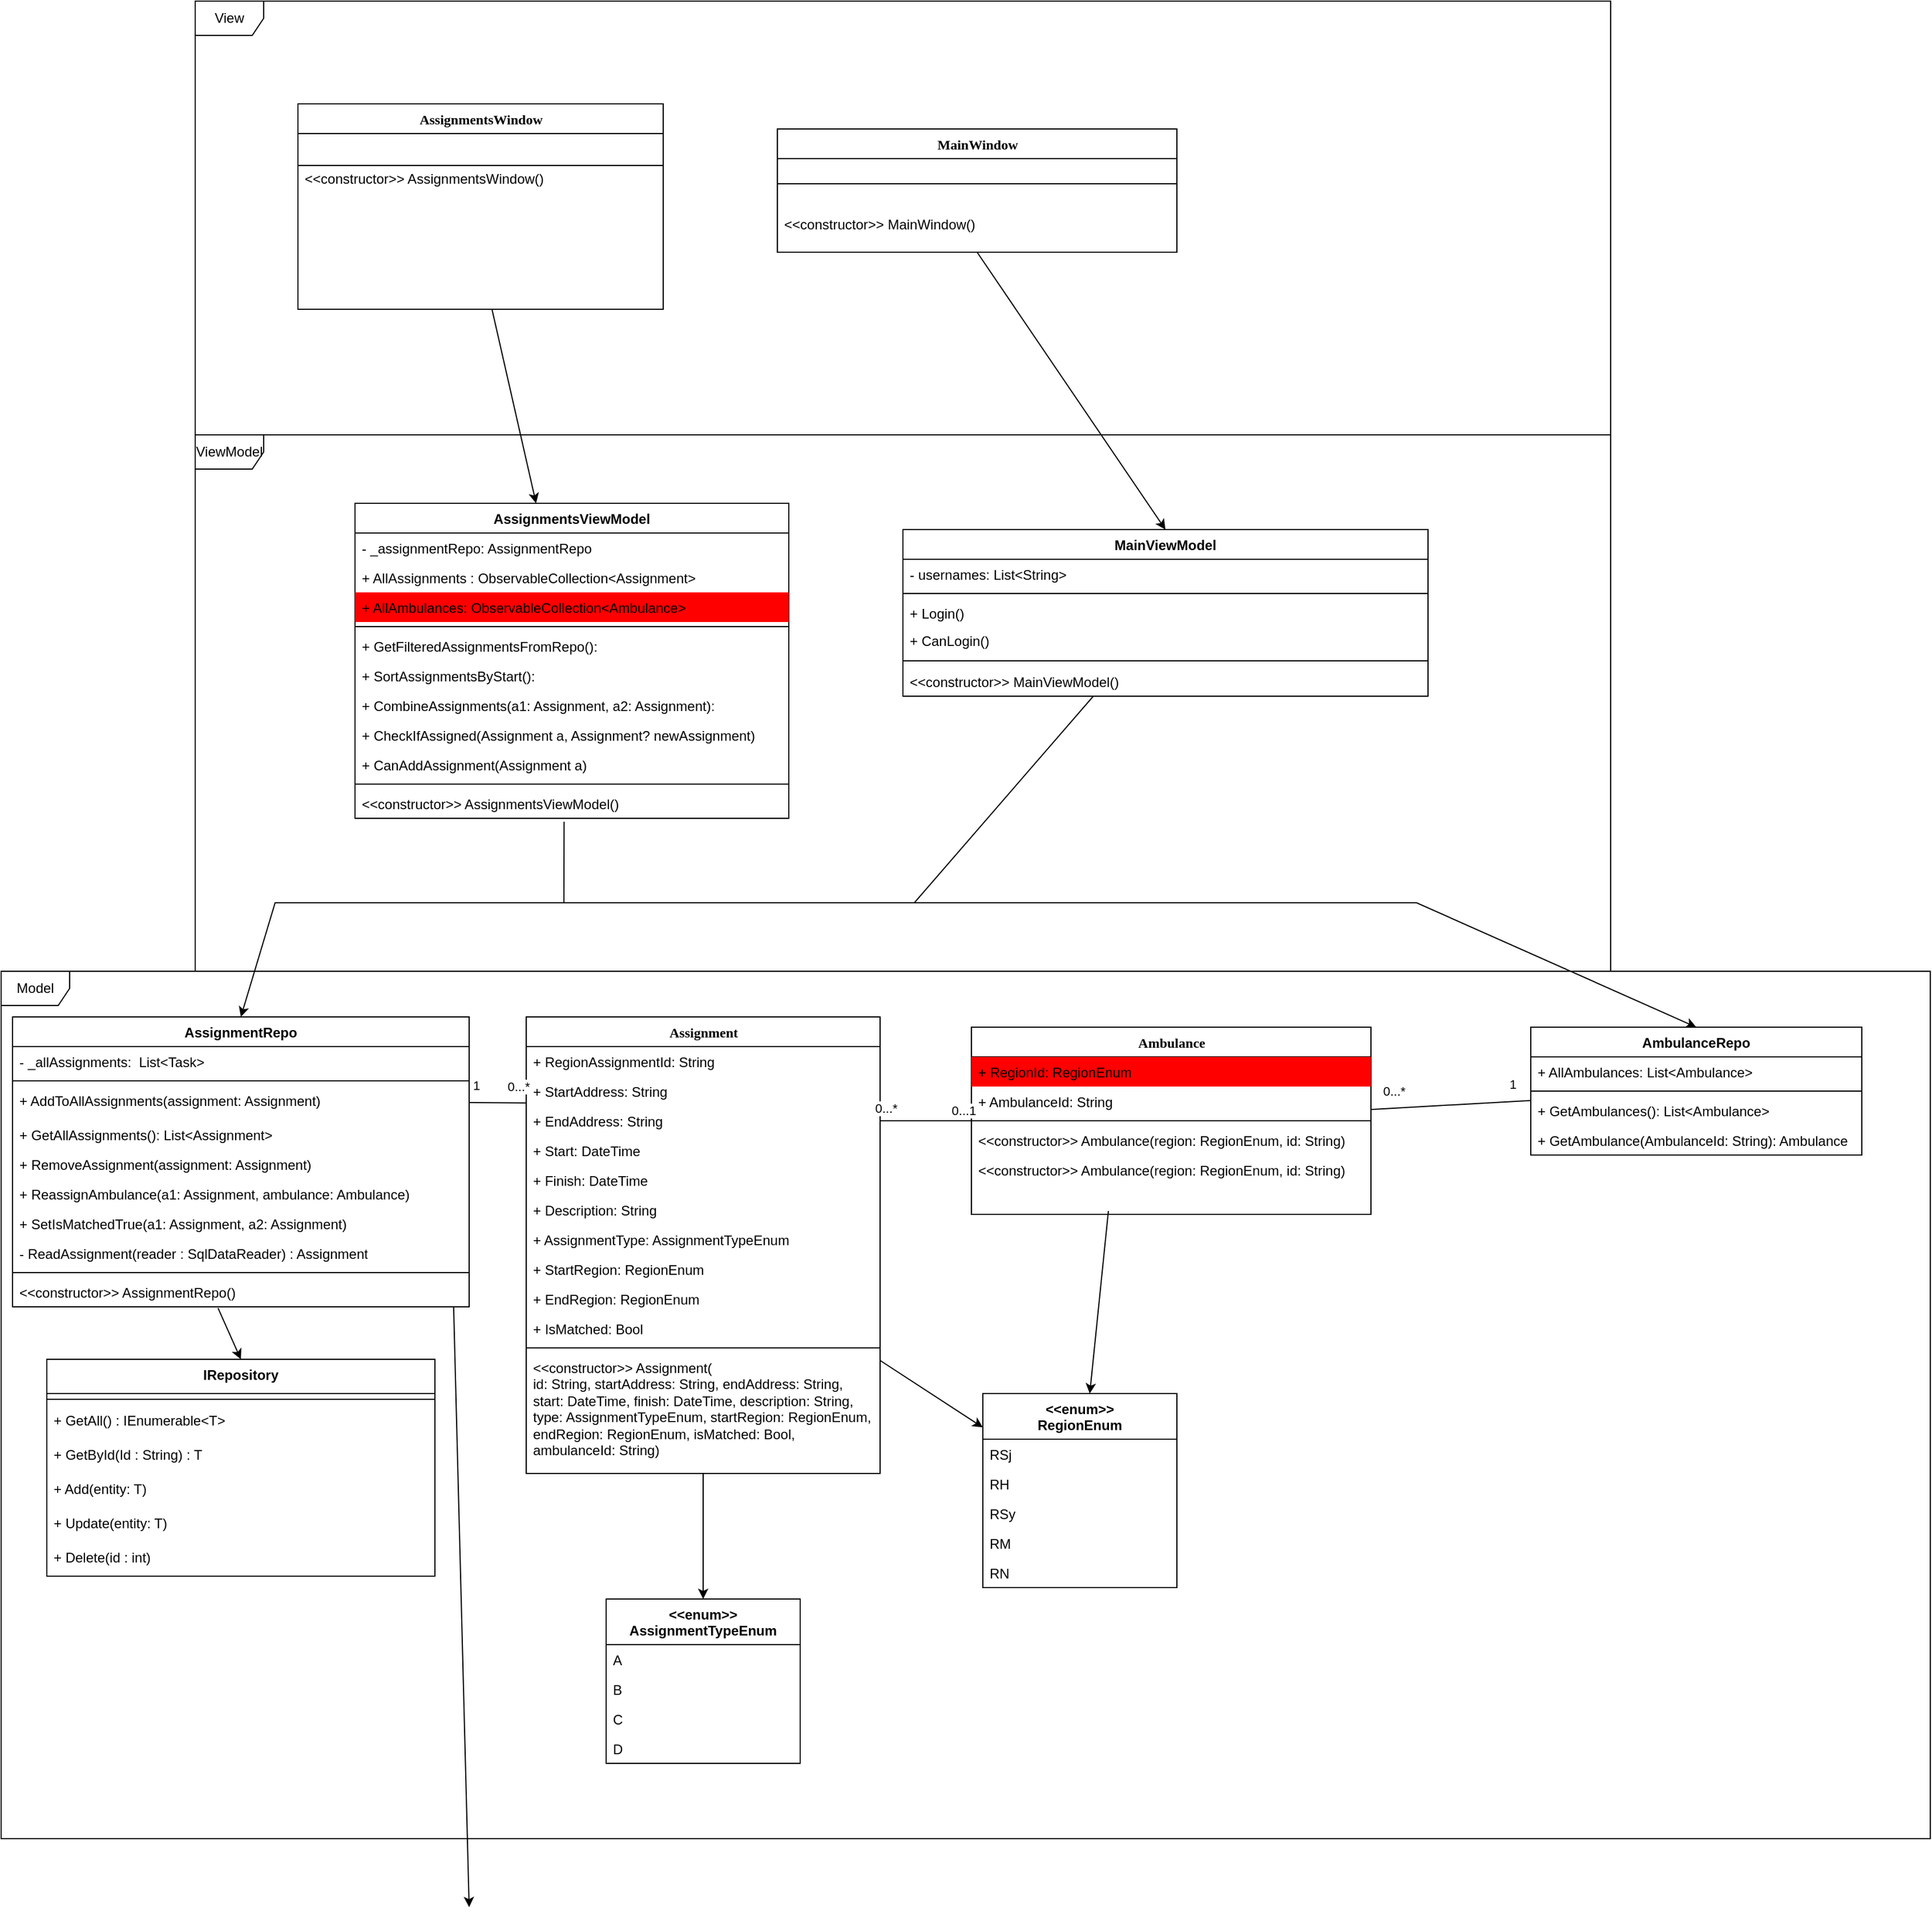 <mxfile version="24.7.14">
  <diagram name="Page-1" id="6133507b-19e7-1e82-6fc7-422aa6c4b21f">
    <mxGraphModel dx="4100" dy="1591" grid="1" gridSize="10" guides="1" tooltips="1" connect="1" arrows="1" fold="1" page="1" pageScale="1" pageWidth="1100" pageHeight="850" background="none" math="0" shadow="0">
      <root>
        <mxCell id="0" />
        <mxCell id="1" parent="0" />
        <object label="&lt;div&gt;AssignmentsWindow&lt;/div&gt;&lt;div&gt;&lt;br&gt;&lt;/div&gt;" AssignmentsWindow="" id="78961159f06e98e8-17">
          <mxCell style="swimlane;html=1;fontStyle=1;align=center;verticalAlign=top;childLayout=stackLayout;horizontal=1;startSize=26;horizontalStack=0;resizeParent=1;resizeLast=0;collapsible=1;marginBottom=0;swimlaneFillColor=#ffffff;rounded=0;shadow=0;comic=0;labelBackgroundColor=none;strokeWidth=1;fillColor=none;fontFamily=Verdana;fontSize=12;movable=1;resizable=1;rotatable=1;deletable=1;editable=1;locked=0;connectable=1;" parent="1" vertex="1">
            <mxGeometry x="20" y="100" width="320" height="180" as="geometry" />
          </mxCell>
        </object>
        <mxCell id="w_FCNFXschIVTDnrTgpB-2" value="&amp;nbsp;" style="text;strokeColor=none;fillColor=none;align=left;verticalAlign=top;spacingLeft=4;spacingRight=4;overflow=hidden;rotatable=0;points=[[0,0.5],[1,0.5]];portConstraint=eastwest;whiteSpace=wrap;html=1;" parent="78961159f06e98e8-17" vertex="1">
          <mxGeometry y="26" width="320" height="26" as="geometry" />
        </mxCell>
        <mxCell id="w_FCNFXschIVTDnrTgpB-6" value="&amp;lt;&amp;lt;constructor&amp;gt;&amp;gt; AssignmentsWindow() " style="text;strokeColor=none;fillColor=none;align=left;verticalAlign=top;spacingLeft=4;spacingRight=4;overflow=hidden;rotatable=0;points=[[0,0.5],[1,0.5]];portConstraint=eastwest;whiteSpace=wrap;html=1;" parent="78961159f06e98e8-17" vertex="1">
          <mxGeometry y="52" width="320" height="26" as="geometry" />
        </mxCell>
        <mxCell id="78961159f06e98e8-43" value="MainWindow" style="swimlane;html=1;fontStyle=1;align=center;verticalAlign=top;childLayout=stackLayout;horizontal=1;startSize=26;horizontalStack=0;resizeParent=1;resizeLast=0;collapsible=1;marginBottom=0;swimlaneFillColor=#ffffff;rounded=0;shadow=0;comic=0;labelBackgroundColor=none;strokeWidth=1;fillColor=none;fontFamily=Verdana;fontSize=12" parent="1" vertex="1">
          <mxGeometry x="440" y="122" width="350" height="108" as="geometry" />
        </mxCell>
        <mxCell id="w_FCNFXschIVTDnrTgpB-13" value="" style="line;strokeWidth=1;fillColor=none;align=left;verticalAlign=middle;spacingTop=-1;spacingLeft=3;spacingRight=3;rotatable=0;labelPosition=right;points=[];portConstraint=eastwest;strokeColor=inherit;" parent="78961159f06e98e8-43" vertex="1">
          <mxGeometry y="26" width="350" height="44" as="geometry" />
        </mxCell>
        <mxCell id="w_FCNFXschIVTDnrTgpB-14" value="&amp;lt;&amp;lt;constructor&amp;gt;&amp;gt; MainWindow() " style="text;strokeColor=none;fillColor=none;align=left;verticalAlign=top;spacingLeft=4;spacingRight=4;overflow=hidden;rotatable=0;points=[[0,0.5],[1,0.5]];portConstraint=eastwest;whiteSpace=wrap;html=1;" parent="78961159f06e98e8-43" vertex="1">
          <mxGeometry y="70" width="350" height="20" as="geometry" />
        </mxCell>
        <mxCell id="78961159f06e98e8-82" value="Ambulance" style="swimlane;html=1;fontStyle=1;align=center;verticalAlign=top;childLayout=stackLayout;horizontal=1;startSize=26;horizontalStack=0;resizeParent=1;resizeLast=0;collapsible=1;marginBottom=0;rounded=0;shadow=0;comic=0;strokeWidth=1;fillColor=none;fontFamily=Verdana;fontSize=12" parent="1" vertex="1">
          <mxGeometry x="610" y="909" width="350" height="164" as="geometry" />
        </mxCell>
        <mxCell id="78961159f06e98e8-84" value="+ RegionId: RegionEnum" style="text;html=1;strokeColor=none;fillColor=red;align=left;verticalAlign=top;spacingLeft=4;spacingRight=4;whiteSpace=wrap;overflow=hidden;rotatable=0;points=[[0,0.5],[1,0.5]];portConstraint=eastwest;" parent="78961159f06e98e8-82" vertex="1">
          <mxGeometry y="26" width="350" height="26" as="geometry" />
        </mxCell>
        <mxCell id="78961159f06e98e8-89" value="+ AmbulanceId: String" style="text;html=1;strokeColor=none;fillColor=none;align=left;verticalAlign=top;spacingLeft=4;spacingRight=4;whiteSpace=wrap;overflow=hidden;rotatable=0;points=[[0,0.5],[1,0.5]];portConstraint=eastwest;" parent="78961159f06e98e8-82" vertex="1">
          <mxGeometry y="52" width="350" height="26" as="geometry" />
        </mxCell>
        <mxCell id="78961159f06e98e8-90" value="" style="line;html=1;strokeWidth=1;fillColor=none;align=left;verticalAlign=middle;spacingTop=-1;spacingLeft=3;spacingRight=3;rotatable=0;labelPosition=right;points=[];portConstraint=eastwest;" parent="78961159f06e98e8-82" vertex="1">
          <mxGeometry y="78" width="350" height="8" as="geometry" />
        </mxCell>
        <mxCell id="pi39ZVfkWH-q8esaPO29-5" value="&amp;lt;&amp;lt;constructor&amp;gt;&amp;gt; Ambulance(region: RegionEnum, id: String)" style="text;strokeColor=none;fillColor=none;align=left;verticalAlign=top;spacingLeft=4;spacingRight=4;overflow=hidden;rotatable=0;points=[[0,0.5],[1,0.5]];portConstraint=eastwest;whiteSpace=wrap;html=1;" parent="78961159f06e98e8-82" vertex="1">
          <mxGeometry y="86" width="350" height="26" as="geometry" />
        </mxCell>
        <mxCell id="ruRPyzoUIk_TEETxhgX9-21" value="&amp;lt;&amp;lt;constructor&amp;gt;&amp;gt; Ambulance(region: RegionEnum, id: String)" style="text;strokeColor=none;fillColor=none;align=left;verticalAlign=top;spacingLeft=4;spacingRight=4;overflow=hidden;rotatable=0;points=[[0,0.5],[1,0.5]];portConstraint=eastwest;whiteSpace=wrap;html=1;" vertex="1" parent="78961159f06e98e8-82">
          <mxGeometry y="112" width="350" height="26" as="geometry" />
        </mxCell>
        <mxCell id="78961159f06e98e8-108" value="Assignment" style="swimlane;html=1;fontStyle=1;align=center;verticalAlign=top;childLayout=stackLayout;horizontal=1;startSize=26;horizontalStack=0;resizeParent=1;resizeLast=0;collapsible=1;marginBottom=0;swimlaneFillColor=#ffffff;rounded=0;shadow=0;comic=0;labelBackgroundColor=none;strokeWidth=1;fillColor=none;fontFamily=Verdana;fontSize=12" parent="1" vertex="1">
          <mxGeometry x="220" y="900" width="310" height="400" as="geometry" />
        </mxCell>
        <mxCell id="78961159f06e98e8-109" value="+ RegionAssignmentId: String" style="text;html=1;strokeColor=none;fillColor=none;align=left;verticalAlign=top;spacingLeft=4;spacingRight=4;whiteSpace=wrap;overflow=hidden;rotatable=0;points=[[0,0.5],[1,0.5]];portConstraint=eastwest;" parent="78961159f06e98e8-108" vertex="1">
          <mxGeometry y="26" width="310" height="26" as="geometry" />
        </mxCell>
        <mxCell id="78961159f06e98e8-110" value="+ StartAddress: String" style="text;html=1;strokeColor=none;fillColor=none;align=left;verticalAlign=top;spacingLeft=4;spacingRight=4;whiteSpace=wrap;overflow=hidden;rotatable=0;points=[[0,0.5],[1,0.5]];portConstraint=eastwest;" parent="78961159f06e98e8-108" vertex="1">
          <mxGeometry y="52" width="310" height="26" as="geometry" />
        </mxCell>
        <mxCell id="wk8aedMz6wveuseHpSyb-9" value="+ EndAddress: String" style="text;html=1;strokeColor=none;fillColor=none;align=left;verticalAlign=top;spacingLeft=4;spacingRight=4;whiteSpace=wrap;overflow=hidden;rotatable=0;points=[[0,0.5],[1,0.5]];portConstraint=eastwest;" parent="78961159f06e98e8-108" vertex="1">
          <mxGeometry y="78" width="310" height="26" as="geometry" />
        </mxCell>
        <mxCell id="wk8aedMz6wveuseHpSyb-10" value="+ Start: DateTime" style="text;html=1;strokeColor=none;fillColor=none;align=left;verticalAlign=top;spacingLeft=4;spacingRight=4;whiteSpace=wrap;overflow=hidden;rotatable=0;points=[[0,0.5],[1,0.5]];portConstraint=eastwest;" parent="78961159f06e98e8-108" vertex="1">
          <mxGeometry y="104" width="310" height="26" as="geometry" />
        </mxCell>
        <mxCell id="wk8aedMz6wveuseHpSyb-11" value="+ Finish: DateTime" style="text;html=1;strokeColor=none;fillColor=none;align=left;verticalAlign=top;spacingLeft=4;spacingRight=4;whiteSpace=wrap;overflow=hidden;rotatable=0;points=[[0,0.5],[1,0.5]];portConstraint=eastwest;" parent="78961159f06e98e8-108" vertex="1">
          <mxGeometry y="130" width="310" height="26" as="geometry" />
        </mxCell>
        <mxCell id="wk8aedMz6wveuseHpSyb-12" value="+ Description: String" style="text;html=1;strokeColor=none;fillColor=none;align=left;verticalAlign=top;spacingLeft=4;spacingRight=4;whiteSpace=wrap;overflow=hidden;rotatable=0;points=[[0,0.5],[1,0.5]];portConstraint=eastwest;" parent="78961159f06e98e8-108" vertex="1">
          <mxGeometry y="156" width="310" height="26" as="geometry" />
        </mxCell>
        <mxCell id="wk8aedMz6wveuseHpSyb-13" value="+ AssignmentType: AssignmentTypeEnum" style="text;html=1;strokeColor=none;fillColor=none;align=left;verticalAlign=top;spacingLeft=4;spacingRight=4;whiteSpace=wrap;overflow=hidden;rotatable=0;points=[[0,0.5],[1,0.5]];portConstraint=eastwest;" parent="78961159f06e98e8-108" vertex="1">
          <mxGeometry y="182" width="310" height="26" as="geometry" />
        </mxCell>
        <mxCell id="wk8aedMz6wveuseHpSyb-14" value="+ StartRegion: RegionEnum" style="text;html=1;strokeColor=none;fillColor=none;align=left;verticalAlign=top;spacingLeft=4;spacingRight=4;whiteSpace=wrap;overflow=hidden;rotatable=0;points=[[0,0.5],[1,0.5]];portConstraint=eastwest;" parent="78961159f06e98e8-108" vertex="1">
          <mxGeometry y="208" width="310" height="26" as="geometry" />
        </mxCell>
        <mxCell id="wk8aedMz6wveuseHpSyb-15" value="+ EndRegion: RegionEnum" style="text;html=1;strokeColor=none;fillColor=none;align=left;verticalAlign=top;spacingLeft=4;spacingRight=4;whiteSpace=wrap;overflow=hidden;rotatable=0;points=[[0,0.5],[1,0.5]];portConstraint=eastwest;" parent="78961159f06e98e8-108" vertex="1">
          <mxGeometry y="234" width="310" height="26" as="geometry" />
        </mxCell>
        <mxCell id="wk8aedMz6wveuseHpSyb-40" value="+ IsMatched: Bool" style="text;html=1;strokeColor=none;fillColor=none;align=left;verticalAlign=top;spacingLeft=4;spacingRight=4;whiteSpace=wrap;overflow=hidden;rotatable=0;points=[[0,0.5],[1,0.5]];portConstraint=eastwest;" parent="78961159f06e98e8-108" vertex="1">
          <mxGeometry y="260" width="310" height="26" as="geometry" />
        </mxCell>
        <mxCell id="78961159f06e98e8-116" value="" style="line;html=1;strokeWidth=1;fillColor=none;align=left;verticalAlign=middle;spacingTop=-1;spacingLeft=3;spacingRight=3;rotatable=0;labelPosition=right;points=[];portConstraint=eastwest;" parent="78961159f06e98e8-108" vertex="1">
          <mxGeometry y="286" width="310" height="8" as="geometry" />
        </mxCell>
        <mxCell id="pi39ZVfkWH-q8esaPO29-7" value="&lt;div&gt;&amp;lt;&amp;lt;constructor&amp;gt;&amp;gt; Assignment(&lt;/div&gt;&lt;div&gt;id: String, startAddress: String, endAddress: String,&lt;/div&gt;&lt;div&gt;start: DateTime, finish: DateTime, description: String,&lt;/div&gt;&lt;div&gt;type: AssignmentTypeEnum, startRegion: RegionEnum,&lt;/div&gt;&lt;div&gt;endRegion: RegionEnum, isMatched: Bool, ambulanceId: String)&lt;/div&gt;" style="text;strokeColor=none;fillColor=none;align=left;verticalAlign=top;spacingLeft=4;spacingRight=4;overflow=hidden;rotatable=0;points=[[0,0.5],[1,0.5]];portConstraint=eastwest;whiteSpace=wrap;html=1;" parent="78961159f06e98e8-108" vertex="1">
          <mxGeometry y="294" width="310" height="106" as="geometry" />
        </mxCell>
        <mxCell id="LiIIhhn5Ps5Z9-WXhKOp-2" value="View" style="shape=umlFrame;whiteSpace=wrap;html=1;pointerEvents=0;" parent="1" vertex="1">
          <mxGeometry x="-70" y="10" width="1240" height="380" as="geometry" />
        </mxCell>
        <mxCell id="LiIIhhn5Ps5Z9-WXhKOp-3" value="ViewModel" style="shape=umlFrame;whiteSpace=wrap;html=1;pointerEvents=0;" parent="1" vertex="1">
          <mxGeometry x="-70" y="390" width="1240" height="470" as="geometry" />
        </mxCell>
        <mxCell id="LiIIhhn5Ps5Z9-WXhKOp-4" value="Model" style="shape=umlFrame;whiteSpace=wrap;html=1;pointerEvents=0;" parent="1" vertex="1">
          <mxGeometry x="-240" y="860" width="1690" height="760" as="geometry" />
        </mxCell>
        <mxCell id="wk8aedMz6wveuseHpSyb-1" value="AssignmentRepo" style="swimlane;fontStyle=1;align=center;verticalAlign=top;childLayout=stackLayout;horizontal=1;startSize=26;horizontalStack=0;resizeParent=1;resizeParentMax=0;resizeLast=0;collapsible=1;marginBottom=0;whiteSpace=wrap;html=1;" parent="1" vertex="1">
          <mxGeometry x="-230" y="900" width="400" height="254" as="geometry" />
        </mxCell>
        <mxCell id="wk8aedMz6wveuseHpSyb-2" value="- _allAssignments:&amp;nbsp; List&amp;lt;Task&amp;gt;" style="text;strokeColor=none;fillColor=none;align=left;verticalAlign=top;spacingLeft=4;spacingRight=4;overflow=hidden;rotatable=0;points=[[0,0.5],[1,0.5]];portConstraint=eastwest;whiteSpace=wrap;html=1;" parent="wk8aedMz6wveuseHpSyb-1" vertex="1">
          <mxGeometry y="26" width="400" height="26" as="geometry" />
        </mxCell>
        <mxCell id="wk8aedMz6wveuseHpSyb-3" value="" style="line;strokeWidth=1;fillColor=none;align=left;verticalAlign=middle;spacingTop=-1;spacingLeft=3;spacingRight=3;rotatable=0;labelPosition=right;points=[];portConstraint=eastwest;strokeColor=inherit;" parent="wk8aedMz6wveuseHpSyb-1" vertex="1">
          <mxGeometry y="52" width="400" height="8" as="geometry" />
        </mxCell>
        <mxCell id="wk8aedMz6wveuseHpSyb-44" value="+ AddToAllAssignments(assignment: Assignment)" style="text;html=1;strokeColor=none;fillColor=none;align=left;verticalAlign=top;spacingLeft=4;spacingRight=4;whiteSpace=wrap;overflow=hidden;rotatable=0;points=[[0,0.5],[1,0.5]];portConstraint=eastwest;" parent="wk8aedMz6wveuseHpSyb-1" vertex="1">
          <mxGeometry y="60" width="400" height="30" as="geometry" />
        </mxCell>
        <mxCell id="wk8aedMz6wveuseHpSyb-45" value="+ GetAllAssignments(): List&amp;lt;Assignment&amp;gt;" style="text;html=1;strokeColor=none;fillColor=none;align=left;verticalAlign=top;spacingLeft=4;spacingRight=4;whiteSpace=wrap;overflow=hidden;rotatable=0;points=[[0,0.5],[1,0.5]];portConstraint=eastwest;" parent="wk8aedMz6wveuseHpSyb-1" vertex="1">
          <mxGeometry y="90" width="400" height="26" as="geometry" />
        </mxCell>
        <mxCell id="wk8aedMz6wveuseHpSyb-46" value="+ RemoveAssignment(assignment: Assignment)" style="text;html=1;strokeColor=none;fillColor=none;align=left;verticalAlign=top;spacingLeft=4;spacingRight=4;whiteSpace=wrap;overflow=hidden;rotatable=0;points=[[0,0.5],[1,0.5]];portConstraint=eastwest;" parent="wk8aedMz6wveuseHpSyb-1" vertex="1">
          <mxGeometry y="116" width="400" height="26" as="geometry" />
        </mxCell>
        <mxCell id="pi39ZVfkWH-q8esaPO29-2" value="+ ReassignAmbulance(a1: Assignment, ambulance: Ambulance)&amp;nbsp; " style="text;strokeColor=none;fillColor=none;align=left;verticalAlign=top;spacingLeft=4;spacingRight=4;overflow=hidden;rotatable=0;points=[[0,0.5],[1,0.5]];portConstraint=eastwest;whiteSpace=wrap;html=1;" parent="wk8aedMz6wveuseHpSyb-1" vertex="1">
          <mxGeometry y="142" width="400" height="26" as="geometry" />
        </mxCell>
        <mxCell id="pi39ZVfkWH-q8esaPO29-3" value="+ SetIsMatchedTrue(a1: Assignment, a2: Assignment)" style="text;strokeColor=none;fillColor=none;align=left;verticalAlign=top;spacingLeft=4;spacingRight=4;overflow=hidden;rotatable=0;points=[[0,0.5],[1,0.5]];portConstraint=eastwest;whiteSpace=wrap;html=1;" parent="wk8aedMz6wveuseHpSyb-1" vertex="1">
          <mxGeometry y="168" width="400" height="26" as="geometry" />
        </mxCell>
        <mxCell id="ruRPyzoUIk_TEETxhgX9-29" value="- ReadAssignment(reader : SqlDataReader) : Assignment" style="text;strokeColor=none;fillColor=none;align=left;verticalAlign=top;spacingLeft=4;spacingRight=4;overflow=hidden;rotatable=0;points=[[0,0.5],[1,0.5]];portConstraint=eastwest;whiteSpace=wrap;html=1;" vertex="1" parent="wk8aedMz6wveuseHpSyb-1">
          <mxGeometry y="194" width="400" height="26" as="geometry" />
        </mxCell>
        <mxCell id="w_FCNFXschIVTDnrTgpB-23" value="" style="line;strokeWidth=1;fillColor=none;align=left;verticalAlign=middle;spacingTop=-1;spacingLeft=3;spacingRight=3;rotatable=0;labelPosition=right;points=[];portConstraint=eastwest;strokeColor=inherit;" parent="wk8aedMz6wveuseHpSyb-1" vertex="1">
          <mxGeometry y="220" width="400" height="8" as="geometry" />
        </mxCell>
        <mxCell id="w_FCNFXschIVTDnrTgpB-24" value="&amp;lt;&amp;lt;constructor&amp;gt;&amp;gt; AssignmentRepo()" style="text;strokeColor=none;fillColor=none;align=left;verticalAlign=top;spacingLeft=4;spacingRight=4;overflow=hidden;rotatable=0;points=[[0,0.5],[1,0.5]];portConstraint=eastwest;whiteSpace=wrap;html=1;" parent="wk8aedMz6wveuseHpSyb-1" vertex="1">
          <mxGeometry y="228" width="400" height="26" as="geometry" />
        </mxCell>
        <mxCell id="wk8aedMz6wveuseHpSyb-5" value="AmbulanceRepo" style="swimlane;fontStyle=1;align=center;verticalAlign=top;childLayout=stackLayout;horizontal=1;startSize=26;horizontalStack=0;resizeParent=1;resizeParentMax=0;resizeLast=0;collapsible=1;marginBottom=0;whiteSpace=wrap;html=1;" parent="1" vertex="1">
          <mxGeometry x="1100" y="909" width="290" height="112" as="geometry" />
        </mxCell>
        <mxCell id="wk8aedMz6wveuseHpSyb-6" value="+ AllAmbulances: List&amp;lt;Ambulance&amp;gt;" style="text;strokeColor=none;fillColor=none;align=left;verticalAlign=top;spacingLeft=4;spacingRight=4;overflow=hidden;rotatable=0;points=[[0,0.5],[1,0.5]];portConstraint=eastwest;whiteSpace=wrap;html=1;" parent="wk8aedMz6wveuseHpSyb-5" vertex="1">
          <mxGeometry y="26" width="290" height="26" as="geometry" />
        </mxCell>
        <mxCell id="wk8aedMz6wveuseHpSyb-7" value="" style="line;strokeWidth=1;fillColor=none;align=left;verticalAlign=middle;spacingTop=-1;spacingLeft=3;spacingRight=3;rotatable=0;labelPosition=right;points=[];portConstraint=eastwest;strokeColor=inherit;" parent="wk8aedMz6wveuseHpSyb-5" vertex="1">
          <mxGeometry y="52" width="290" height="8" as="geometry" />
        </mxCell>
        <mxCell id="wk8aedMz6wveuseHpSyb-48" value="+ GetAmbulances(): List&amp;lt;Ambulance&amp;gt;" style="text;html=1;strokeColor=none;fillColor=none;align=left;verticalAlign=top;spacingLeft=4;spacingRight=4;whiteSpace=wrap;overflow=hidden;rotatable=0;points=[[0,0.5],[1,0.5]];portConstraint=eastwest;" parent="wk8aedMz6wveuseHpSyb-5" vertex="1">
          <mxGeometry y="60" width="290" height="26" as="geometry" />
        </mxCell>
        <mxCell id="pi39ZVfkWH-q8esaPO29-6" value="&lt;div&gt;+ GetAmbulance(AmbulanceId: String): Ambulance&lt;/div&gt;&lt;div&gt;&lt;br&gt;&lt;/div&gt;" style="text;html=1;strokeColor=none;fillColor=none;align=left;verticalAlign=top;spacingLeft=4;spacingRight=4;whiteSpace=wrap;overflow=hidden;rotatable=0;points=[[0,0.5],[1,0.5]];portConstraint=eastwest;" parent="wk8aedMz6wveuseHpSyb-5" vertex="1">
          <mxGeometry y="86" width="290" height="26" as="geometry" />
        </mxCell>
        <mxCell id="wk8aedMz6wveuseHpSyb-16" value="&lt;div&gt;&amp;lt;&amp;lt;enum&amp;gt;&amp;gt;&lt;/div&gt;RegionEnum" style="swimlane;fontStyle=1;align=center;verticalAlign=top;childLayout=stackLayout;horizontal=1;startSize=40;horizontalStack=0;resizeParent=1;resizeParentMax=0;resizeLast=0;collapsible=1;marginBottom=0;whiteSpace=wrap;html=1;" parent="1" vertex="1">
          <mxGeometry x="620" y="1230" width="170" height="170" as="geometry" />
        </mxCell>
        <mxCell id="wk8aedMz6wveuseHpSyb-17" value="RSj" style="text;strokeColor=none;fillColor=none;align=left;verticalAlign=top;spacingLeft=4;spacingRight=4;overflow=hidden;rotatable=0;points=[[0,0.5],[1,0.5]];portConstraint=eastwest;whiteSpace=wrap;html=1;" parent="wk8aedMz6wveuseHpSyb-16" vertex="1">
          <mxGeometry y="40" width="170" height="26" as="geometry" />
        </mxCell>
        <mxCell id="wk8aedMz6wveuseHpSyb-20" value="RH" style="text;strokeColor=none;fillColor=none;align=left;verticalAlign=top;spacingLeft=4;spacingRight=4;overflow=hidden;rotatable=0;points=[[0,0.5],[1,0.5]];portConstraint=eastwest;whiteSpace=wrap;html=1;" parent="wk8aedMz6wveuseHpSyb-16" vertex="1">
          <mxGeometry y="66" width="170" height="26" as="geometry" />
        </mxCell>
        <mxCell id="wk8aedMz6wveuseHpSyb-21" value="RSy" style="text;strokeColor=none;fillColor=none;align=left;verticalAlign=top;spacingLeft=4;spacingRight=4;overflow=hidden;rotatable=0;points=[[0,0.5],[1,0.5]];portConstraint=eastwest;whiteSpace=wrap;html=1;" parent="wk8aedMz6wveuseHpSyb-16" vertex="1">
          <mxGeometry y="92" width="170" height="26" as="geometry" />
        </mxCell>
        <mxCell id="wk8aedMz6wveuseHpSyb-22" value="RM" style="text;strokeColor=none;fillColor=none;align=left;verticalAlign=top;spacingLeft=4;spacingRight=4;overflow=hidden;rotatable=0;points=[[0,0.5],[1,0.5]];portConstraint=eastwest;whiteSpace=wrap;html=1;" parent="wk8aedMz6wveuseHpSyb-16" vertex="1">
          <mxGeometry y="118" width="170" height="26" as="geometry" />
        </mxCell>
        <mxCell id="wk8aedMz6wveuseHpSyb-23" value="RN" style="text;strokeColor=none;fillColor=none;align=left;verticalAlign=top;spacingLeft=4;spacingRight=4;overflow=hidden;rotatable=0;points=[[0,0.5],[1,0.5]];portConstraint=eastwest;whiteSpace=wrap;html=1;" parent="wk8aedMz6wveuseHpSyb-16" vertex="1">
          <mxGeometry y="144" width="170" height="26" as="geometry" />
        </mxCell>
        <mxCell id="wk8aedMz6wveuseHpSyb-36" value="" style="endArrow=none;html=1;rounded=0;exitX=1;exitY=0.5;exitDx=0;exitDy=0;" parent="1" source="wk8aedMz6wveuseHpSyb-9" target="78961159f06e98e8-82" edge="1">
          <mxGeometry width="50" height="50" relative="1" as="geometry">
            <mxPoint x="510" y="1080" as="sourcePoint" />
            <mxPoint x="570" y="980" as="targetPoint" />
          </mxGeometry>
        </mxCell>
        <mxCell id="wk8aedMz6wveuseHpSyb-38" value="0...1" style="edgeLabel;html=1;align=center;verticalAlign=middle;resizable=0;points=[];" parent="wk8aedMz6wveuseHpSyb-36" vertex="1" connectable="0">
          <mxGeometry x="0.824" y="-1" relative="1" as="geometry">
            <mxPoint y="-10" as="offset" />
          </mxGeometry>
        </mxCell>
        <mxCell id="wk8aedMz6wveuseHpSyb-39" value="0...*" style="edgeLabel;html=1;align=center;verticalAlign=middle;resizable=0;points=[];" parent="wk8aedMz6wveuseHpSyb-36" vertex="1" connectable="0">
          <mxGeometry x="-0.875" y="1" relative="1" as="geometry">
            <mxPoint y="-10" as="offset" />
          </mxGeometry>
        </mxCell>
        <mxCell id="wk8aedMz6wveuseHpSyb-50" value="" style="endArrow=none;html=1;rounded=0;exitX=1;exitY=0.5;exitDx=0;exitDy=0;entryX=0;entryY=0.897;entryDx=0;entryDy=0;entryPerimeter=0;" parent="1" source="wk8aedMz6wveuseHpSyb-44" target="78961159f06e98e8-110" edge="1">
          <mxGeometry width="50" height="50" relative="1" as="geometry">
            <mxPoint x="530" y="1150" as="sourcePoint" />
            <mxPoint x="580" y="1100" as="targetPoint" />
          </mxGeometry>
        </mxCell>
        <mxCell id="wk8aedMz6wveuseHpSyb-53" value="0...*" style="edgeLabel;html=1;align=center;verticalAlign=middle;resizable=0;points=[];" parent="wk8aedMz6wveuseHpSyb-50" vertex="1" connectable="0">
          <mxGeometry x="0.692" relative="1" as="geometry">
            <mxPoint y="-15" as="offset" />
          </mxGeometry>
        </mxCell>
        <mxCell id="wk8aedMz6wveuseHpSyb-54" value="1" style="edgeLabel;html=1;align=center;verticalAlign=middle;resizable=0;points=[];" parent="wk8aedMz6wveuseHpSyb-50" vertex="1" connectable="0">
          <mxGeometry x="-0.756" y="1" relative="1" as="geometry">
            <mxPoint y="-14" as="offset" />
          </mxGeometry>
        </mxCell>
        <mxCell id="wk8aedMz6wveuseHpSyb-51" value="" style="endArrow=none;html=1;rounded=0;" parent="1" source="78961159f06e98e8-82" target="wk8aedMz6wveuseHpSyb-5" edge="1">
          <mxGeometry width="50" height="50" relative="1" as="geometry">
            <mxPoint x="830" y="1140" as="sourcePoint" />
            <mxPoint x="880" y="975" as="targetPoint" />
          </mxGeometry>
        </mxCell>
        <mxCell id="wk8aedMz6wveuseHpSyb-55" value="0...*" style="edgeLabel;html=1;align=center;verticalAlign=middle;resizable=0;points=[];" parent="wk8aedMz6wveuseHpSyb-51" vertex="1" connectable="0">
          <mxGeometry x="-0.719" y="-1" relative="1" as="geometry">
            <mxPoint y="-16" as="offset" />
          </mxGeometry>
        </mxCell>
        <mxCell id="wk8aedMz6wveuseHpSyb-56" value="1" style="edgeLabel;html=1;align=center;verticalAlign=middle;resizable=0;points=[];" parent="wk8aedMz6wveuseHpSyb-51" vertex="1" connectable="0">
          <mxGeometry x="0.765" y="-1" relative="1" as="geometry">
            <mxPoint y="-16" as="offset" />
          </mxGeometry>
        </mxCell>
        <mxCell id="wk8aedMz6wveuseHpSyb-57" value="MainViewModel" style="swimlane;fontStyle=1;align=center;verticalAlign=top;childLayout=stackLayout;horizontal=1;startSize=26;horizontalStack=0;resizeParent=1;resizeParentMax=0;resizeLast=0;collapsible=1;marginBottom=0;whiteSpace=wrap;html=1;" parent="1" vertex="1">
          <mxGeometry x="550" y="473" width="460" height="146" as="geometry" />
        </mxCell>
        <mxCell id="ruRPyzoUIk_TEETxhgX9-1" value="- usernames: List&amp;lt;String&amp;gt;" style="text;strokeColor=none;fillColor=none;align=left;verticalAlign=top;spacingLeft=4;spacingRight=4;overflow=hidden;rotatable=0;points=[[0,0.5],[1,0.5]];portConstraint=eastwest;whiteSpace=wrap;html=1;" vertex="1" parent="wk8aedMz6wveuseHpSyb-57">
          <mxGeometry y="26" width="460" height="26" as="geometry" />
        </mxCell>
        <mxCell id="ruRPyzoUIk_TEETxhgX9-3" value="" style="line;strokeWidth=1;fillColor=none;align=left;verticalAlign=middle;spacingTop=-1;spacingLeft=3;spacingRight=3;rotatable=0;labelPosition=right;points=[];portConstraint=eastwest;strokeColor=inherit;" vertex="1" parent="wk8aedMz6wveuseHpSyb-57">
          <mxGeometry y="52" width="460" height="8" as="geometry" />
        </mxCell>
        <mxCell id="ruRPyzoUIk_TEETxhgX9-6" value="+ Login()" style="text;strokeColor=none;fillColor=none;align=left;verticalAlign=top;spacingLeft=4;spacingRight=4;overflow=hidden;rotatable=0;points=[[0,0.5],[1,0.5]];portConstraint=eastwest;whiteSpace=wrap;html=1;" vertex="1" parent="wk8aedMz6wveuseHpSyb-57">
          <mxGeometry y="60" width="460" height="24" as="geometry" />
        </mxCell>
        <mxCell id="ruRPyzoUIk_TEETxhgX9-7" value="+ CanLogin()" style="text;strokeColor=none;fillColor=none;align=left;verticalAlign=top;spacingLeft=4;spacingRight=4;overflow=hidden;rotatable=0;points=[[0,0.5],[1,0.5]];portConstraint=eastwest;whiteSpace=wrap;html=1;" vertex="1" parent="wk8aedMz6wveuseHpSyb-57">
          <mxGeometry y="84" width="460" height="26" as="geometry" />
        </mxCell>
        <mxCell id="ruRPyzoUIk_TEETxhgX9-4" value="" style="line;strokeWidth=1;fillColor=none;align=left;verticalAlign=middle;spacingTop=-1;spacingLeft=3;spacingRight=3;rotatable=0;labelPosition=right;points=[];portConstraint=eastwest;strokeColor=inherit;" vertex="1" parent="wk8aedMz6wveuseHpSyb-57">
          <mxGeometry y="110" width="460" height="10" as="geometry" />
        </mxCell>
        <mxCell id="ruRPyzoUIk_TEETxhgX9-5" value="&amp;lt;&amp;lt;constructor&amp;gt;&amp;gt; MainViewModel()" style="text;strokeColor=none;fillColor=none;align=left;verticalAlign=top;spacingLeft=4;spacingRight=4;overflow=hidden;rotatable=0;points=[[0,0.5],[1,0.5]];portConstraint=eastwest;whiteSpace=wrap;html=1;" vertex="1" parent="wk8aedMz6wveuseHpSyb-57">
          <mxGeometry y="120" width="460" height="26" as="geometry" />
        </mxCell>
        <mxCell id="wk8aedMz6wveuseHpSyb-61" value="AssignmentsViewModel" style="swimlane;fontStyle=1;align=center;verticalAlign=top;childLayout=stackLayout;horizontal=1;startSize=26;horizontalStack=0;resizeParent=1;resizeParentMax=0;resizeLast=0;collapsible=1;marginBottom=0;whiteSpace=wrap;html=1;" parent="1" vertex="1">
          <mxGeometry x="70" y="450" width="380" height="276" as="geometry" />
        </mxCell>
        <mxCell id="wk8aedMz6wveuseHpSyb-62" value="- _assignmentRepo: AssignmentRepo" style="text;strokeColor=none;fillColor=none;align=left;verticalAlign=top;spacingLeft=4;spacingRight=4;overflow=hidden;rotatable=0;points=[[0,0.5],[1,0.5]];portConstraint=eastwest;whiteSpace=wrap;html=1;" parent="wk8aedMz6wveuseHpSyb-61" vertex="1">
          <mxGeometry y="26" width="380" height="26" as="geometry" />
        </mxCell>
        <mxCell id="w_FCNFXschIVTDnrTgpB-15" value="+ AllAssignments : ObservableCollection&amp;lt;Assignment&amp;gt;" style="text;strokeColor=none;fillColor=none;align=left;verticalAlign=top;spacingLeft=4;spacingRight=4;overflow=hidden;rotatable=0;points=[[0,0.5],[1,0.5]];portConstraint=eastwest;whiteSpace=wrap;html=1;" parent="wk8aedMz6wveuseHpSyb-61" vertex="1">
          <mxGeometry y="52" width="380" height="26" as="geometry" />
        </mxCell>
        <mxCell id="wk8aedMz6wveuseHpSyb-70" value="+ AllAmbulances: ObservableCollection&amp;lt;Ambulance&amp;gt;" style="text;strokeColor=none;fillColor=red;align=left;verticalAlign=top;spacingLeft=4;spacingRight=4;overflow=hidden;rotatable=0;points=[[0,0.5],[1,0.5]];portConstraint=eastwest;whiteSpace=wrap;html=1;" parent="wk8aedMz6wveuseHpSyb-61" vertex="1">
          <mxGeometry y="78" width="380" height="26" as="geometry" />
        </mxCell>
        <mxCell id="wk8aedMz6wveuseHpSyb-63" value="" style="line;strokeWidth=1;fillColor=none;align=left;verticalAlign=middle;spacingTop=-1;spacingLeft=3;spacingRight=3;rotatable=0;labelPosition=right;points=[];portConstraint=eastwest;strokeColor=inherit;" parent="wk8aedMz6wveuseHpSyb-61" vertex="1">
          <mxGeometry y="104" width="380" height="8" as="geometry" />
        </mxCell>
        <mxCell id="wk8aedMz6wveuseHpSyb-64" value="+ GetFilteredAssignmentsFromRepo():&amp;nbsp;" style="text;strokeColor=none;fillColor=none;align=left;verticalAlign=top;spacingLeft=4;spacingRight=4;overflow=hidden;rotatable=0;points=[[0,0.5],[1,0.5]];portConstraint=eastwest;whiteSpace=wrap;html=1;" parent="wk8aedMz6wveuseHpSyb-61" vertex="1">
          <mxGeometry y="112" width="380" height="26" as="geometry" />
        </mxCell>
        <mxCell id="wk8aedMz6wveuseHpSyb-71" value="&lt;div&gt;+ SortAssignmentsByStart():&lt;/div&gt;&lt;div&gt;&lt;br&gt;&lt;/div&gt;" style="text;strokeColor=none;fillColor=none;align=left;verticalAlign=top;spacingLeft=4;spacingRight=4;overflow=hidden;rotatable=0;points=[[0,0.5],[1,0.5]];portConstraint=eastwest;whiteSpace=wrap;html=1;" parent="wk8aedMz6wveuseHpSyb-61" vertex="1">
          <mxGeometry y="138" width="380" height="26" as="geometry" />
        </mxCell>
        <mxCell id="pi39ZVfkWH-q8esaPO29-1" value="+ CombineAssignments(a1: Assignment, a2: Assignment):" style="text;strokeColor=none;fillColor=none;align=left;verticalAlign=top;spacingLeft=4;spacingRight=4;overflow=hidden;rotatable=0;points=[[0,0.5],[1,0.5]];portConstraint=eastwest;whiteSpace=wrap;html=1;" parent="wk8aedMz6wveuseHpSyb-61" vertex="1">
          <mxGeometry y="164" width="380" height="26" as="geometry" />
        </mxCell>
        <mxCell id="FW3K1UX7M-Oo-U68jjP3-2" value="+ CheckIfAssigned(Assignment a, Assignment? newAssignment)" style="text;strokeColor=none;fillColor=none;align=left;verticalAlign=top;spacingLeft=4;spacingRight=4;overflow=hidden;rotatable=0;points=[[0,0.5],[1,0.5]];portConstraint=eastwest;whiteSpace=wrap;html=1;" parent="wk8aedMz6wveuseHpSyb-61" vertex="1">
          <mxGeometry y="190" width="380" height="26" as="geometry" />
        </mxCell>
        <mxCell id="FW3K1UX7M-Oo-U68jjP3-3" value="+&amp;nbsp;CanAddAssignment(Assignment a)" style="text;strokeColor=none;fillColor=none;align=left;verticalAlign=top;spacingLeft=4;spacingRight=4;overflow=hidden;rotatable=0;points=[[0,0.5],[1,0.5]];portConstraint=eastwest;whiteSpace=wrap;html=1;" parent="wk8aedMz6wveuseHpSyb-61" vertex="1">
          <mxGeometry y="216" width="380" height="26" as="geometry" />
        </mxCell>
        <mxCell id="w_FCNFXschIVTDnrTgpB-22" value="" style="line;strokeWidth=1;fillColor=none;align=left;verticalAlign=middle;spacingTop=-1;spacingLeft=3;spacingRight=3;rotatable=0;labelPosition=right;points=[];portConstraint=eastwest;strokeColor=inherit;" parent="wk8aedMz6wveuseHpSyb-61" vertex="1">
          <mxGeometry y="242" width="380" height="8" as="geometry" />
        </mxCell>
        <mxCell id="w_FCNFXschIVTDnrTgpB-21" value="&amp;lt;&amp;lt;constructor&amp;gt;&amp;gt; AssignmentsViewModel()" style="text;strokeColor=none;fillColor=none;align=left;verticalAlign=top;spacingLeft=4;spacingRight=4;overflow=hidden;rotatable=0;points=[[0,0.5],[1,0.5]];portConstraint=eastwest;whiteSpace=wrap;html=1;" parent="wk8aedMz6wveuseHpSyb-61" vertex="1">
          <mxGeometry y="250" width="380" height="26" as="geometry" />
        </mxCell>
        <mxCell id="wk8aedMz6wveuseHpSyb-65" value="" style="endArrow=none;html=1;rounded=0;exitX=0.5;exitY=0;exitDx=0;exitDy=0;startArrow=classic;startFill=1;" parent="1" source="wk8aedMz6wveuseHpSyb-1" target="wk8aedMz6wveuseHpSyb-57" edge="1">
          <mxGeometry width="50" height="50" relative="1" as="geometry">
            <mxPoint x="420" y="620" as="sourcePoint" />
            <mxPoint x="560" y="580" as="targetPoint" />
            <Array as="points">
              <mxPoint y="800" />
              <mxPoint x="560" y="800" />
            </Array>
          </mxGeometry>
        </mxCell>
        <mxCell id="wk8aedMz6wveuseHpSyb-69" value="" style="endArrow=none;html=1;rounded=0;exitX=0.5;exitY=0;exitDx=0;exitDy=0;startArrow=classic;startFill=1;entryX=0.482;entryY=1.115;entryDx=0;entryDy=0;entryPerimeter=0;" parent="1" source="wk8aedMz6wveuseHpSyb-5" target="w_FCNFXschIVTDnrTgpB-21" edge="1">
          <mxGeometry width="50" height="50" relative="1" as="geometry">
            <mxPoint x="640" y="640" as="sourcePoint" />
            <mxPoint x="560" y="630" as="targetPoint" />
            <Array as="points">
              <mxPoint x="1000" y="800" />
              <mxPoint x="560" y="800" />
              <mxPoint x="253" y="800" />
            </Array>
          </mxGeometry>
        </mxCell>
        <mxCell id="w_FCNFXschIVTDnrTgpB-5" value="" style="line;strokeWidth=1;fillColor=none;align=left;verticalAlign=middle;spacingTop=-1;spacingLeft=3;spacingRight=3;rotatable=0;labelPosition=right;points=[];portConstraint=eastwest;strokeColor=inherit;" parent="1" vertex="1">
          <mxGeometry x="20" y="150" width="320" height="8" as="geometry" />
        </mxCell>
        <mxCell id="w_FCNFXschIVTDnrTgpB-17" value="" style="endArrow=classic;html=1;rounded=0;entryX=0.5;entryY=0;entryDx=0;entryDy=0;exitX=0.5;exitY=1;exitDx=0;exitDy=0;" parent="1" source="78961159f06e98e8-43" target="wk8aedMz6wveuseHpSyb-57" edge="1">
          <mxGeometry width="50" height="50" relative="1" as="geometry">
            <mxPoint x="620" y="280" as="sourcePoint" />
            <mxPoint x="670" y="280" as="targetPoint" />
          </mxGeometry>
        </mxCell>
        <mxCell id="w_FCNFXschIVTDnrTgpB-20" value="" style="endArrow=classic;html=1;rounded=0;" parent="1" target="wk8aedMz6wveuseHpSyb-61" edge="1">
          <mxGeometry width="50" height="50" relative="1" as="geometry">
            <mxPoint x="190" y="280" as="sourcePoint" />
            <mxPoint x="220" y="190" as="targetPoint" />
          </mxGeometry>
        </mxCell>
        <mxCell id="w_FCNFXschIVTDnrTgpB-25" value="&lt;div&gt;&amp;lt;&amp;lt;enum&amp;gt;&amp;gt;&lt;/div&gt;AssignmentTypeEnum" style="swimlane;fontStyle=1;align=center;verticalAlign=top;childLayout=stackLayout;horizontal=1;startSize=40;horizontalStack=0;resizeParent=1;resizeParentMax=0;resizeLast=0;collapsible=1;marginBottom=0;whiteSpace=wrap;html=1;" parent="1" vertex="1">
          <mxGeometry x="290" y="1410" width="170" height="144" as="geometry" />
        </mxCell>
        <mxCell id="w_FCNFXschIVTDnrTgpB-26" value="A" style="text;strokeColor=none;fillColor=none;align=left;verticalAlign=top;spacingLeft=4;spacingRight=4;overflow=hidden;rotatable=0;points=[[0,0.5],[1,0.5]];portConstraint=eastwest;whiteSpace=wrap;html=1;" parent="w_FCNFXschIVTDnrTgpB-25" vertex="1">
          <mxGeometry y="40" width="170" height="26" as="geometry" />
        </mxCell>
        <mxCell id="w_FCNFXschIVTDnrTgpB-27" value="B" style="text;strokeColor=none;fillColor=none;align=left;verticalAlign=top;spacingLeft=4;spacingRight=4;overflow=hidden;rotatable=0;points=[[0,0.5],[1,0.5]];portConstraint=eastwest;whiteSpace=wrap;html=1;" parent="w_FCNFXschIVTDnrTgpB-25" vertex="1">
          <mxGeometry y="66" width="170" height="26" as="geometry" />
        </mxCell>
        <mxCell id="w_FCNFXschIVTDnrTgpB-28" value="C" style="text;strokeColor=none;fillColor=none;align=left;verticalAlign=top;spacingLeft=4;spacingRight=4;overflow=hidden;rotatable=0;points=[[0,0.5],[1,0.5]];portConstraint=eastwest;whiteSpace=wrap;html=1;" parent="w_FCNFXschIVTDnrTgpB-25" vertex="1">
          <mxGeometry y="92" width="170" height="26" as="geometry" />
        </mxCell>
        <mxCell id="w_FCNFXschIVTDnrTgpB-29" value="D" style="text;strokeColor=none;fillColor=none;align=left;verticalAlign=top;spacingLeft=4;spacingRight=4;overflow=hidden;rotatable=0;points=[[0,0.5],[1,0.5]];portConstraint=eastwest;whiteSpace=wrap;html=1;" parent="w_FCNFXschIVTDnrTgpB-25" vertex="1">
          <mxGeometry y="118" width="170" height="26" as="geometry" />
        </mxCell>
        <mxCell id="pi39ZVfkWH-q8esaPO29-8" value="" style="endArrow=classic;html=1;rounded=0;" parent="1" target="wk8aedMz6wveuseHpSyb-16" edge="1">
          <mxGeometry width="50" height="50" relative="1" as="geometry">
            <mxPoint x="730" y="1070" as="sourcePoint" />
            <mxPoint x="720" y="1130" as="targetPoint" />
          </mxGeometry>
        </mxCell>
        <mxCell id="pi39ZVfkWH-q8esaPO29-9" value="" style="endArrow=classic;html=1;rounded=0;" parent="1" source="78961159f06e98e8-108" target="wk8aedMz6wveuseHpSyb-16" edge="1">
          <mxGeometry width="50" height="50" relative="1" as="geometry">
            <mxPoint x="430" y="1380" as="sourcePoint" />
            <mxPoint x="480" y="1330" as="targetPoint" />
          </mxGeometry>
        </mxCell>
        <mxCell id="pi39ZVfkWH-q8esaPO29-10" value="" style="endArrow=classic;html=1;rounded=0;" parent="1" source="78961159f06e98e8-108" target="w_FCNFXschIVTDnrTgpB-25" edge="1">
          <mxGeometry width="50" height="50" relative="1" as="geometry">
            <mxPoint x="410" y="1390" as="sourcePoint" />
            <mxPoint x="460" y="1340" as="targetPoint" />
          </mxGeometry>
        </mxCell>
        <mxCell id="ruRPyzoUIk_TEETxhgX9-8" value="IRepository" style="swimlane;fontStyle=1;align=center;verticalAlign=top;childLayout=stackLayout;horizontal=1;startSize=30;horizontalStack=0;resizeParent=1;resizeParentMax=0;resizeLast=0;collapsible=1;marginBottom=0;whiteSpace=wrap;html=1;" vertex="1" parent="1">
          <mxGeometry x="-200" y="1200" width="340" height="190" as="geometry" />
        </mxCell>
        <mxCell id="ruRPyzoUIk_TEETxhgX9-20" value="" style="line;html=1;strokeWidth=1;fillColor=none;align=left;verticalAlign=middle;spacingTop=-1;spacingLeft=3;spacingRight=3;rotatable=0;labelPosition=right;points=[];portConstraint=eastwest;" vertex="1" parent="ruRPyzoUIk_TEETxhgX9-8">
          <mxGeometry y="30" width="340" height="10" as="geometry" />
        </mxCell>
        <mxCell id="ruRPyzoUIk_TEETxhgX9-22" value="+ GetAll() :&amp;nbsp;IEnumerable&amp;lt;T&amp;gt;" style="text;html=1;strokeColor=none;fillColor=none;align=left;verticalAlign=top;spacingLeft=4;spacingRight=4;whiteSpace=wrap;overflow=hidden;rotatable=0;points=[[0,0.5],[1,0.5]];portConstraint=eastwest;" vertex="1" parent="ruRPyzoUIk_TEETxhgX9-8">
          <mxGeometry y="40" width="340" height="30" as="geometry" />
        </mxCell>
        <mxCell id="ruRPyzoUIk_TEETxhgX9-23" value="+ GetById(Id : String) : T" style="text;html=1;strokeColor=none;fillColor=none;align=left;verticalAlign=top;spacingLeft=4;spacingRight=4;whiteSpace=wrap;overflow=hidden;rotatable=0;points=[[0,0.5],[1,0.5]];portConstraint=eastwest;" vertex="1" parent="ruRPyzoUIk_TEETxhgX9-8">
          <mxGeometry y="70" width="340" height="30" as="geometry" />
        </mxCell>
        <mxCell id="ruRPyzoUIk_TEETxhgX9-25" value="+ Add(entity: T)&amp;nbsp;" style="text;html=1;strokeColor=none;fillColor=none;align=left;verticalAlign=top;spacingLeft=4;spacingRight=4;whiteSpace=wrap;overflow=hidden;rotatable=0;points=[[0,0.5],[1,0.5]];portConstraint=eastwest;" vertex="1" parent="ruRPyzoUIk_TEETxhgX9-8">
          <mxGeometry y="100" width="340" height="30" as="geometry" />
        </mxCell>
        <mxCell id="ruRPyzoUIk_TEETxhgX9-26" value="+ Update(entity: T)&amp;nbsp;" style="text;html=1;strokeColor=none;fillColor=none;align=left;verticalAlign=top;spacingLeft=4;spacingRight=4;whiteSpace=wrap;overflow=hidden;rotatable=0;points=[[0,0.5],[1,0.5]];portConstraint=eastwest;" vertex="1" parent="ruRPyzoUIk_TEETxhgX9-8">
          <mxGeometry y="130" width="340" height="30" as="geometry" />
        </mxCell>
        <mxCell id="ruRPyzoUIk_TEETxhgX9-27" value="+ Delete(id : int)&amp;nbsp;" style="text;html=1;strokeColor=none;fillColor=none;align=left;verticalAlign=top;spacingLeft=4;spacingRight=4;whiteSpace=wrap;overflow=hidden;rotatable=0;points=[[0,0.5],[1,0.5]];portConstraint=eastwest;" vertex="1" parent="ruRPyzoUIk_TEETxhgX9-8">
          <mxGeometry y="160" width="340" height="30" as="geometry" />
        </mxCell>
        <mxCell id="ruRPyzoUIk_TEETxhgX9-28" value="" style="endArrow=classic;html=1;rounded=0;entryX=0.5;entryY=0;entryDx=0;entryDy=0;exitX=0.45;exitY=1.04;exitDx=0;exitDy=0;exitPerimeter=0;" edge="1" parent="1" source="w_FCNFXschIVTDnrTgpB-24" target="ruRPyzoUIk_TEETxhgX9-8">
          <mxGeometry width="50" height="50" relative="1" as="geometry">
            <mxPoint x="-40" y="1128" as="sourcePoint" />
            <mxPoint x="-40" y="1238" as="targetPoint" />
          </mxGeometry>
        </mxCell>
        <mxCell id="ruRPyzoUIk_TEETxhgX9-32" value="" style="endArrow=classic;html=1;rounded=0;exitX=0.966;exitY=1.008;exitDx=0;exitDy=0;exitPerimeter=0;" edge="1" parent="1" source="w_FCNFXschIVTDnrTgpB-24">
          <mxGeometry width="50" height="50" relative="1" as="geometry">
            <mxPoint x="160" y="1158" as="sourcePoint" />
            <mxPoint x="170" y="1680" as="targetPoint" />
          </mxGeometry>
        </mxCell>
      </root>
    </mxGraphModel>
  </diagram>
</mxfile>
